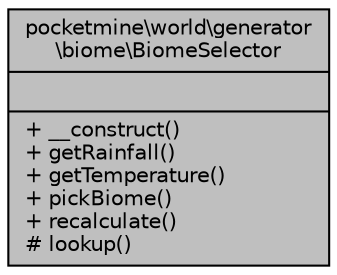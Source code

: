 digraph "pocketmine\world\generator\biome\BiomeSelector"
{
 // INTERACTIVE_SVG=YES
 // LATEX_PDF_SIZE
  edge [fontname="Helvetica",fontsize="10",labelfontname="Helvetica",labelfontsize="10"];
  node [fontname="Helvetica",fontsize="10",shape=record];
  Node1 [label="{pocketmine\\world\\generator\l\\biome\\BiomeSelector\n||+ __construct()\l+ getRainfall()\l+ getTemperature()\l+ pickBiome()\l+ recalculate()\l# lookup()\l}",height=0.2,width=0.4,color="black", fillcolor="grey75", style="filled", fontcolor="black",tooltip=" "];
}

